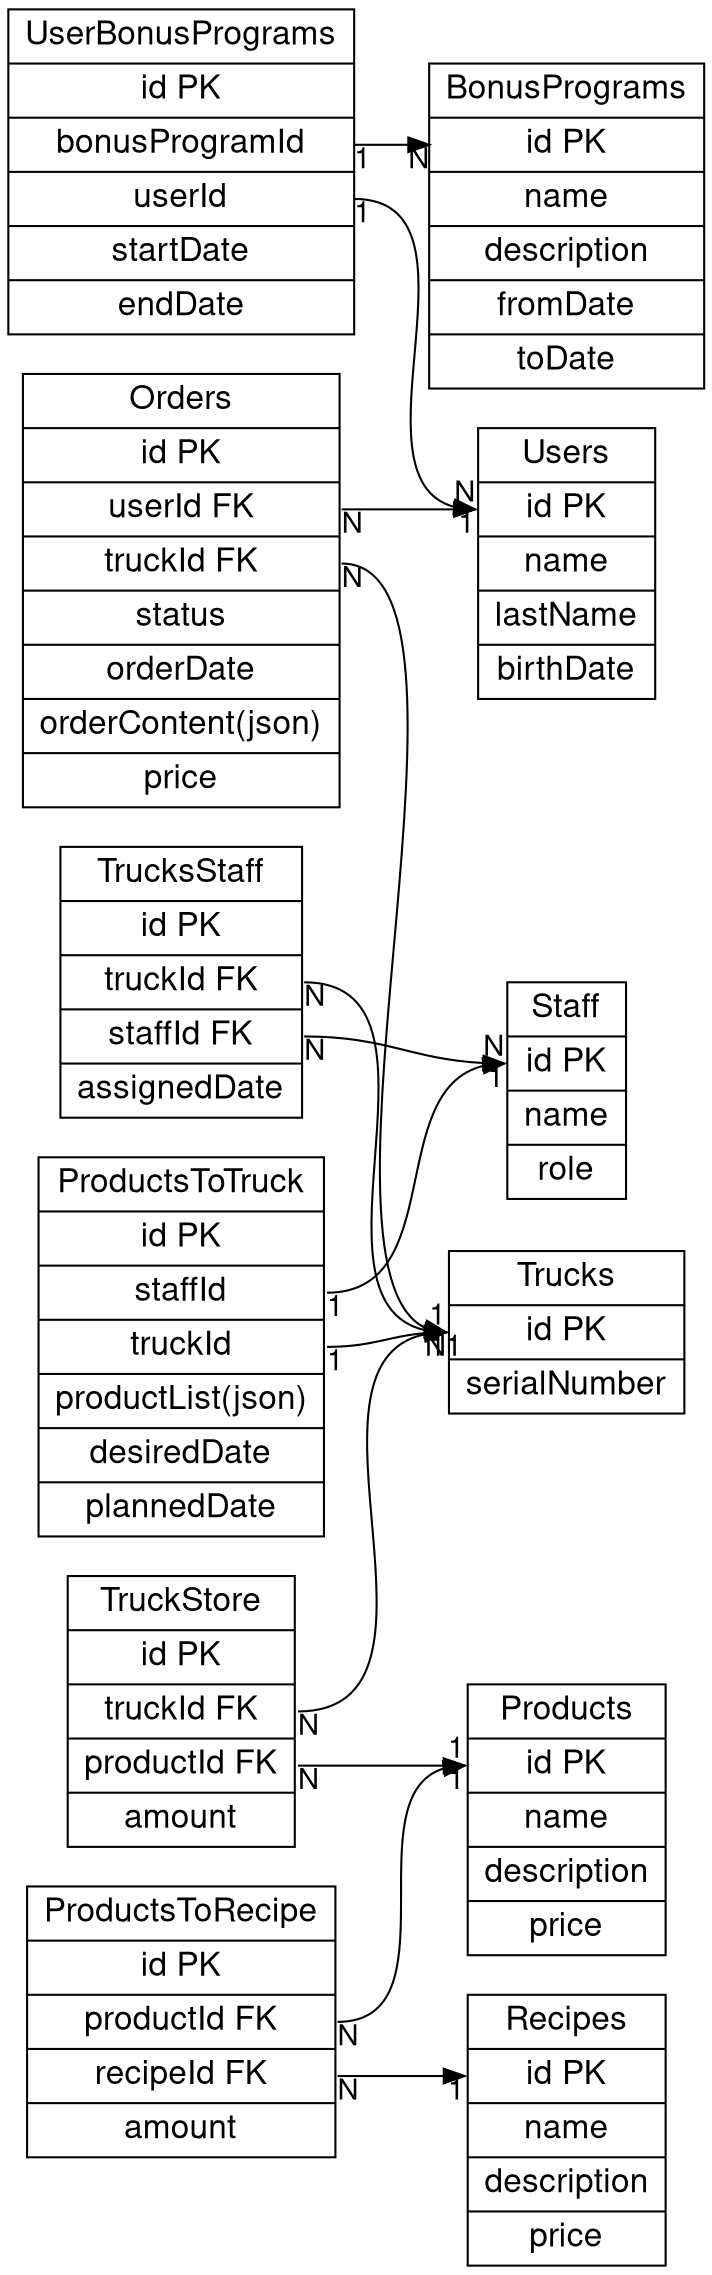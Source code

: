 digraph g {
    fontname = "Helvetica,Arial,sans-serif"
    node [fontname = "Helvetica,Arial,sans-serif"]
    edge [fontname = "Helvetica,Arial,sans-serif"]
    graph [
    rankdir = "LR"
    ];
    node [
    fontsize = "16"
    shape = "record"
    ];
    edge [];

    Orders [
        label = "Orders
        |id PK
        |<userId> userId FK
        |<truckId> truckId FK
        |status
        |orderDate
        |orderContent(json)
        |price
        "
    ];
    Users [
        label = "Users
            |<id> id PK
            |name
            |lastName
            |birthDate
        "
    ];
    Trucks [
        label = "Trucks
        |<id> id PK
        |serialNumber
        "
    ];
    Products [
        label = "Products
            |<id> id PK
            |name
            |description
            |price
            "
    ];

    TruckStore [
        label = "TruckStore
            |<id> id PK
            |<truckId> truckId FK
            |<productId> productId FK
            |amount
            "
    ];

    Recipes [
        label = "Recipes
                |<id> id PK
                |name
                |description
                |price
                "
    ];


    ProductsToRecipe [
    label = "ProductsToRecipe
                |<id> id PK
                |<productId> productId FK
                |<recipeId> recipeId FK
                |amount
                "
    ];

    Staff [
        label = "Staff
                |<id> id PK
                |name
                |role
                "
    ];

    TrucksStaff [
        label = "TrucksStaff
                |<id> id PK
                |<truckId> truckId FK
                |<staffId> staffId FK
                |assignedDate
                "
    ];

    BonusPrograms [
        label = "BonusPrograms
                |<id> id PK
                |name
                |description
                |fromDate
                |toDate
                "
    ]

    ProductsToTruck [
        label = "ProductsToTruck
                |<id> id PK
                |<staffId> staffId
                |<truckId> truckId
                |productList(json)
                |desiredDate
                |plannedDate
                "
    ]

    UserBonusPrograms  [
    label = "UserBonusPrograms
                |<id> id PK
                |<bonusProgramId> bonusProgramId
                |<userId> userId
                |startDate
                |endDate
                "
    ];

    UserBonusPrograms: bonusProgramId -> BonusPrograms: id [
        headlabel="N"
        taillabel="1"
    ]

    UserBonusPrograms: userId -> Users: id [
        headlabel="N"
        taillabel="1"
    ]
    ProductsToTruck: staffId -> Staff: id [
        headlabel="N"
        taillabel="1"
    ]

    ProductsToTruck: truckId -> Trucks: id [
        headlabel="N"
        taillabel="1"
    ]

    TrucksStaff: staffId -> Staff: id [
    headlabel="1"
    taillabel="N"
    ]

    TrucksStaff: truckId -> Trucks: id [
    headlabel="1"
    taillabel="N"
    ]

    ProductsToRecipe: productId -> Products: id [
    headlabel="1"
    taillabel="N"
    ]

    ProductsToRecipe: recipeId -> Recipes: id [
    headlabel="1"
    taillabel="N"
    ]
    TruckStore: productId -> Products: id [
        headlabel="1"
        taillabel="N"
    ]
    TruckStore: truckId -> Trucks: id [
    headlabel="1"
    taillabel="N"
    ]

    Orders: userId -> Users: id [
        headlabel="1"
        taillabel="N"
    ];
    Orders: truckId -> Trucks: id[
        headlabel="1"
        taillabel="N"
    ];

}
